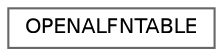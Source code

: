 digraph "Graphical Class Hierarchy"
{
 // LATEX_PDF_SIZE
  bgcolor="transparent";
  edge [fontname=Helvetica,fontsize=10,labelfontname=Helvetica,labelfontsize=10];
  node [fontname=Helvetica,fontsize=10,shape=box,height=0.2,width=0.4];
  rankdir="LR";
  Node0 [id="Node000000",label="OPENALFNTABLE",height=0.2,width=0.4,color="grey40", fillcolor="white", style="filled",URL="$struct_o_p_e_n_a_l_f_n_t_a_b_l_e.html",tooltip=" "];
}
